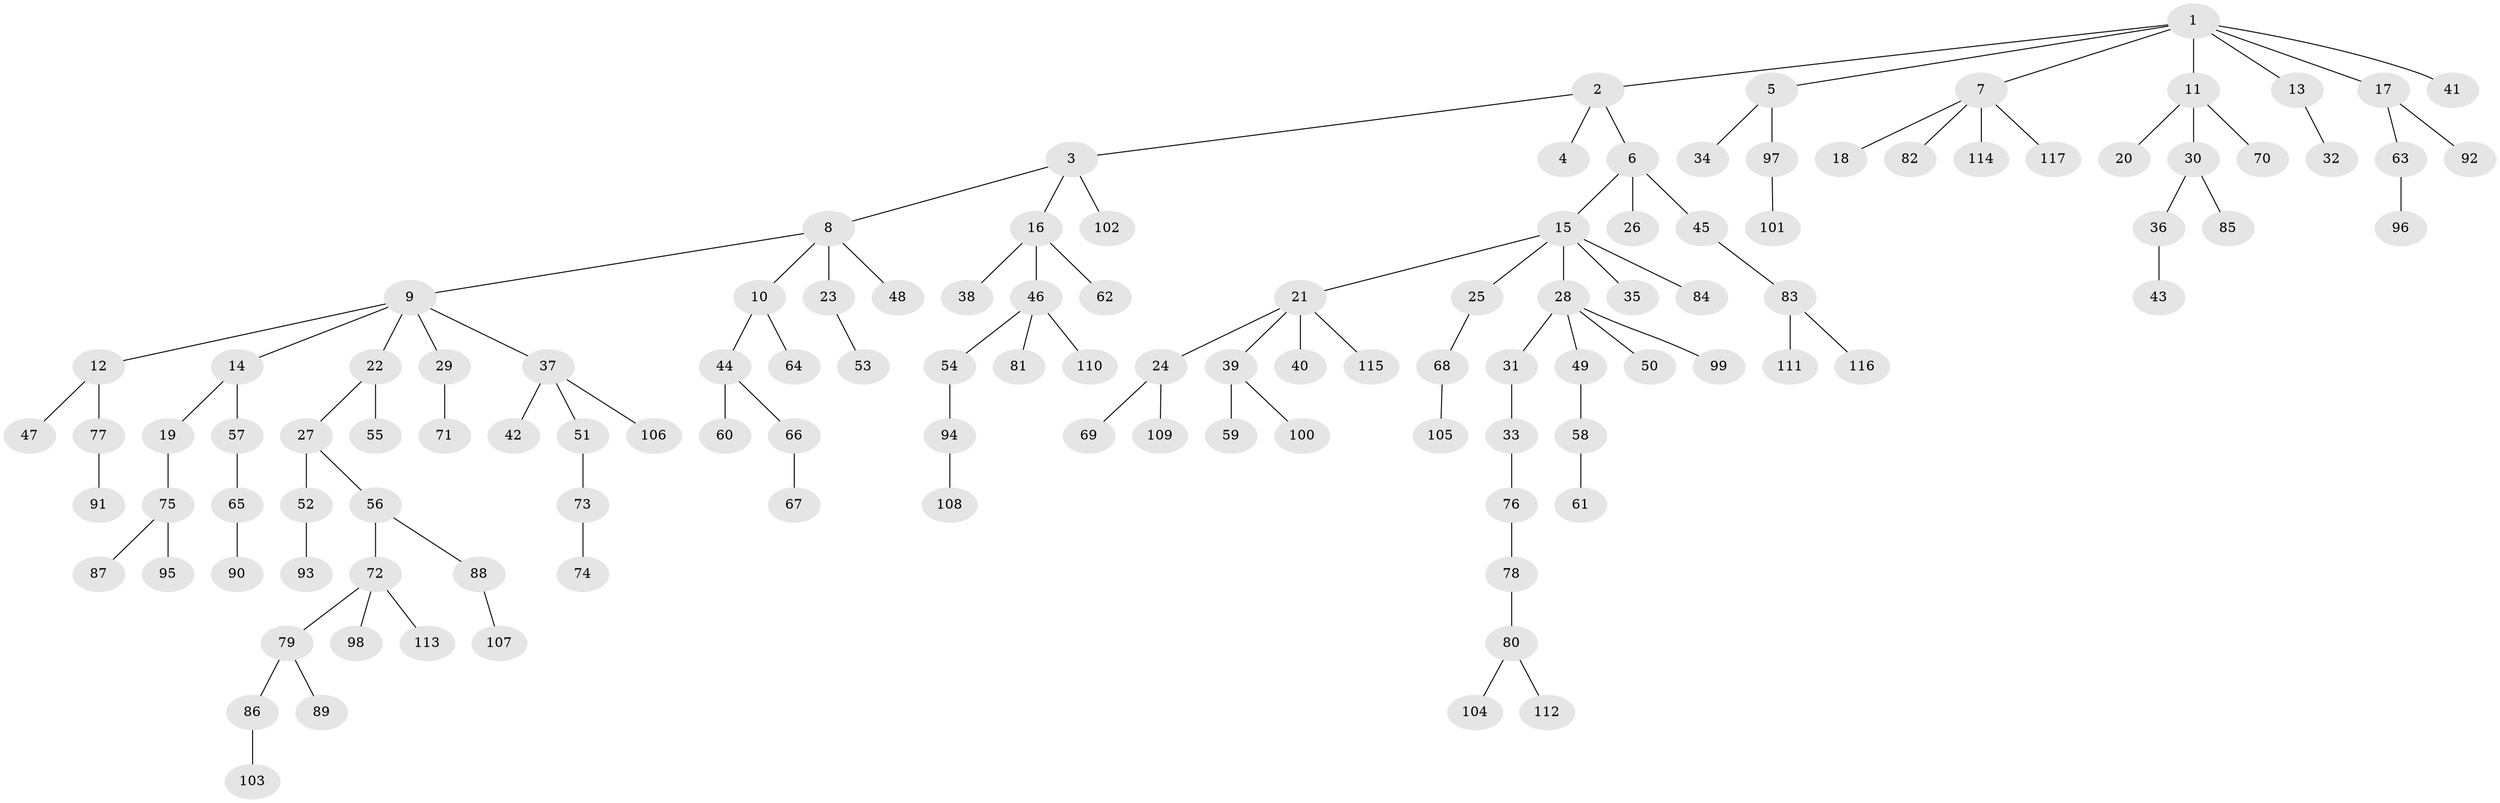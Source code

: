 // Generated by graph-tools (version 1.1) at 2025/15/03/09/25 04:15:32]
// undirected, 117 vertices, 116 edges
graph export_dot {
graph [start="1"]
  node [color=gray90,style=filled];
  1;
  2;
  3;
  4;
  5;
  6;
  7;
  8;
  9;
  10;
  11;
  12;
  13;
  14;
  15;
  16;
  17;
  18;
  19;
  20;
  21;
  22;
  23;
  24;
  25;
  26;
  27;
  28;
  29;
  30;
  31;
  32;
  33;
  34;
  35;
  36;
  37;
  38;
  39;
  40;
  41;
  42;
  43;
  44;
  45;
  46;
  47;
  48;
  49;
  50;
  51;
  52;
  53;
  54;
  55;
  56;
  57;
  58;
  59;
  60;
  61;
  62;
  63;
  64;
  65;
  66;
  67;
  68;
  69;
  70;
  71;
  72;
  73;
  74;
  75;
  76;
  77;
  78;
  79;
  80;
  81;
  82;
  83;
  84;
  85;
  86;
  87;
  88;
  89;
  90;
  91;
  92;
  93;
  94;
  95;
  96;
  97;
  98;
  99;
  100;
  101;
  102;
  103;
  104;
  105;
  106;
  107;
  108;
  109;
  110;
  111;
  112;
  113;
  114;
  115;
  116;
  117;
  1 -- 2;
  1 -- 5;
  1 -- 7;
  1 -- 11;
  1 -- 13;
  1 -- 17;
  1 -- 41;
  2 -- 3;
  2 -- 4;
  2 -- 6;
  3 -- 8;
  3 -- 16;
  3 -- 102;
  5 -- 34;
  5 -- 97;
  6 -- 15;
  6 -- 26;
  6 -- 45;
  7 -- 18;
  7 -- 82;
  7 -- 114;
  7 -- 117;
  8 -- 9;
  8 -- 10;
  8 -- 23;
  8 -- 48;
  9 -- 12;
  9 -- 14;
  9 -- 22;
  9 -- 29;
  9 -- 37;
  10 -- 44;
  10 -- 64;
  11 -- 20;
  11 -- 30;
  11 -- 70;
  12 -- 47;
  12 -- 77;
  13 -- 32;
  14 -- 19;
  14 -- 57;
  15 -- 21;
  15 -- 25;
  15 -- 28;
  15 -- 35;
  15 -- 84;
  16 -- 38;
  16 -- 46;
  16 -- 62;
  17 -- 63;
  17 -- 92;
  19 -- 75;
  21 -- 24;
  21 -- 39;
  21 -- 40;
  21 -- 115;
  22 -- 27;
  22 -- 55;
  23 -- 53;
  24 -- 69;
  24 -- 109;
  25 -- 68;
  27 -- 52;
  27 -- 56;
  28 -- 31;
  28 -- 49;
  28 -- 50;
  28 -- 99;
  29 -- 71;
  30 -- 36;
  30 -- 85;
  31 -- 33;
  33 -- 76;
  36 -- 43;
  37 -- 42;
  37 -- 51;
  37 -- 106;
  39 -- 59;
  39 -- 100;
  44 -- 60;
  44 -- 66;
  45 -- 83;
  46 -- 54;
  46 -- 81;
  46 -- 110;
  49 -- 58;
  51 -- 73;
  52 -- 93;
  54 -- 94;
  56 -- 72;
  56 -- 88;
  57 -- 65;
  58 -- 61;
  63 -- 96;
  65 -- 90;
  66 -- 67;
  68 -- 105;
  72 -- 79;
  72 -- 98;
  72 -- 113;
  73 -- 74;
  75 -- 87;
  75 -- 95;
  76 -- 78;
  77 -- 91;
  78 -- 80;
  79 -- 86;
  79 -- 89;
  80 -- 104;
  80 -- 112;
  83 -- 111;
  83 -- 116;
  86 -- 103;
  88 -- 107;
  94 -- 108;
  97 -- 101;
}
